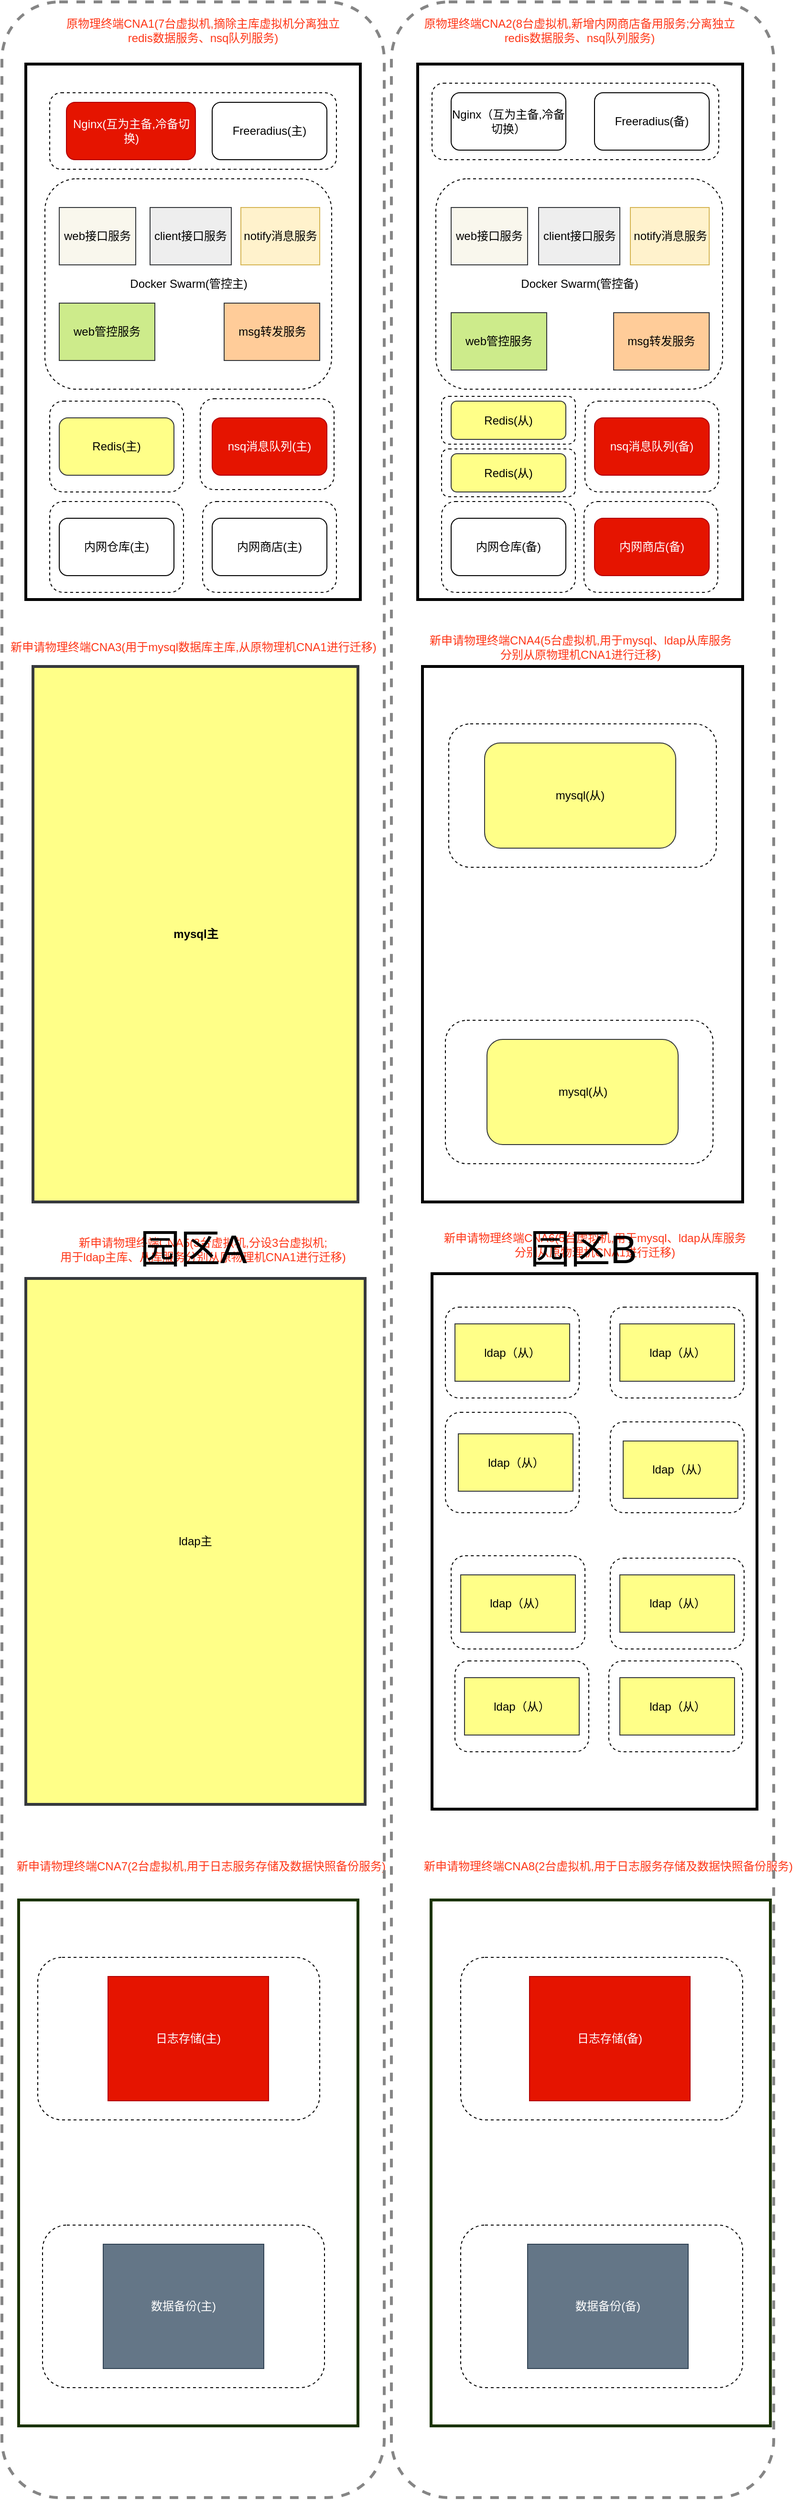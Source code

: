 <mxfile version="14.8.3" type="github">
  <diagram id="-QrNeAgoNjp3CSnFdmaU" name="Page-1">
    <mxGraphModel dx="946" dy="546" grid="1" gridSize="10" guides="1" tooltips="1" connect="1" arrows="1" fold="1" page="1" pageScale="1" pageWidth="827" pageHeight="1169" math="0" shadow="0">
      <root>
        <mxCell id="0" />
        <mxCell id="1" parent="0" />
        <mxCell id="5h1_BoHeQ75gXlJnf-YZ-1" value="ldap主" style="rounded=0;whiteSpace=wrap;html=1;strokeWidth=3;fillColor=#ffff88;strokeColor=#36393d;" vertex="1" parent="1">
          <mxGeometry x="35" y="1360" width="355" height="550" as="geometry" />
        </mxCell>
        <mxCell id="5h1_BoHeQ75gXlJnf-YZ-2" value="" style="rounded=0;whiteSpace=wrap;html=1;strokeWidth=3;" vertex="1" parent="1">
          <mxGeometry x="445" y="90" width="340" height="560" as="geometry" />
        </mxCell>
        <mxCell id="5h1_BoHeQ75gXlJnf-YZ-3" value="" style="rounded=0;whiteSpace=wrap;html=1;strokeWidth=3;" vertex="1" parent="1">
          <mxGeometry x="35" y="90" width="350" height="560" as="geometry" />
        </mxCell>
        <mxCell id="5h1_BoHeQ75gXlJnf-YZ-4" value="" style="rounded=1;whiteSpace=wrap;html=1;dashed=1;" vertex="1" parent="1">
          <mxGeometry x="460" y="110" width="300" height="80" as="geometry" />
        </mxCell>
        <mxCell id="5h1_BoHeQ75gXlJnf-YZ-5" value="" style="rounded=1;whiteSpace=wrap;html=1;dashed=1;" vertex="1" parent="1">
          <mxGeometry x="60" y="120" width="300" height="80" as="geometry" />
        </mxCell>
        <mxCell id="5h1_BoHeQ75gXlJnf-YZ-6" value="nsq消息队列(主)" style="rounded=1;whiteSpace=wrap;html=1;fillColor=#e51400;strokeColor=#B20000;fontColor=#ffffff;" vertex="1" parent="1">
          <mxGeometry x="230" y="460" width="120" height="60" as="geometry" />
        </mxCell>
        <mxCell id="5h1_BoHeQ75gXlJnf-YZ-7" value="Nginx(互为主备,冷备切换)" style="rounded=1;whiteSpace=wrap;html=1;fillColor=#e51400;strokeColor=#B20000;fontColor=#ffffff;" vertex="1" parent="1">
          <mxGeometry x="77.5" y="130" width="135" height="60" as="geometry" />
        </mxCell>
        <mxCell id="5h1_BoHeQ75gXlJnf-YZ-8" value="Nginx（互为主备,冷备切换）" style="rounded=1;whiteSpace=wrap;html=1;" vertex="1" parent="1">
          <mxGeometry x="480" y="120" width="120" height="60" as="geometry" />
        </mxCell>
        <mxCell id="5h1_BoHeQ75gXlJnf-YZ-9" value="Freeradius(主)" style="rounded=1;whiteSpace=wrap;html=1;" vertex="1" parent="1">
          <mxGeometry x="230" y="130" width="120" height="60" as="geometry" />
        </mxCell>
        <mxCell id="5h1_BoHeQ75gXlJnf-YZ-10" value="Freeradius(备)" style="rounded=1;whiteSpace=wrap;html=1;" vertex="1" parent="1">
          <mxGeometry x="630" y="120" width="120" height="60" as="geometry" />
        </mxCell>
        <mxCell id="5h1_BoHeQ75gXlJnf-YZ-11" value="Redis(从)" style="rounded=1;whiteSpace=wrap;html=1;fillColor=#ffff88;strokeColor=#36393d;" vertex="1" parent="1">
          <mxGeometry x="480" y="442.5" width="120" height="40" as="geometry" />
        </mxCell>
        <mxCell id="5h1_BoHeQ75gXlJnf-YZ-12" value="内网仓库(主)" style="rounded=1;whiteSpace=wrap;html=1;" vertex="1" parent="1">
          <mxGeometry x="70" y="565" width="120" height="60" as="geometry" />
        </mxCell>
        <mxCell id="5h1_BoHeQ75gXlJnf-YZ-13" value="内网商店(主)" style="rounded=1;whiteSpace=wrap;html=1;" vertex="1" parent="1">
          <mxGeometry x="230" y="565" width="120" height="60" as="geometry" />
        </mxCell>
        <mxCell id="5h1_BoHeQ75gXlJnf-YZ-14" value="内网仓库(备)" style="rounded=1;whiteSpace=wrap;html=1;" vertex="1" parent="1">
          <mxGeometry x="480" y="565" width="120" height="60" as="geometry" />
        </mxCell>
        <mxCell id="5h1_BoHeQ75gXlJnf-YZ-15" value="内网商店(备)" style="rounded=1;whiteSpace=wrap;html=1;fillColor=#e51400;strokeColor=#B20000;fontColor=#ffffff;" vertex="1" parent="1">
          <mxGeometry x="630" y="565" width="120" height="60" as="geometry" />
        </mxCell>
        <mxCell id="5h1_BoHeQ75gXlJnf-YZ-16" value="&lt;font color=&quot;#FF3617&quot;&gt;新申请物理终端CNA3(用于mysql数据库主库,&lt;/font&gt;&lt;span style=&quot;color: rgb(255 , 54 , 23)&quot;&gt;从原物理机CNA1进行迁移&lt;/span&gt;&lt;font color=&quot;#FF3617&quot;&gt;)&lt;/font&gt;" style="text;html=1;align=center;verticalAlign=middle;resizable=0;points=[];autosize=1;strokeColor=none;" vertex="1" parent="1">
          <mxGeometry x="10" y="690" width="400" height="20" as="geometry" />
        </mxCell>
        <mxCell id="5h1_BoHeQ75gXlJnf-YZ-17" value="&lt;font color=&quot;#FF3617&quot;&gt;原物理终端CNA1(7台虚拟机,摘除主库虚拟机分离独立&lt;br&gt;redis数据服务、nsq队列服务)&lt;/font&gt;" style="text;html=1;align=center;verticalAlign=middle;resizable=0;points=[];autosize=1;strokeColor=none;" vertex="1" parent="1">
          <mxGeometry x="70" y="40" width="300" height="30" as="geometry" />
        </mxCell>
        <mxCell id="5h1_BoHeQ75gXlJnf-YZ-18" value="&lt;font color=&quot;#FF3617&quot;&gt;原物理终端CNA2(8台虚拟机,新增内网商店备用服务;&lt;/font&gt;&lt;span style=&quot;color: rgb(255 , 54 , 23)&quot;&gt;分离独立&lt;/span&gt;&lt;br style=&quot;color: rgb(255 , 54 , 23)&quot;&gt;&lt;span style=&quot;color: rgb(255 , 54 , 23)&quot;&gt;redis数据服务、nsq队列服务&lt;/span&gt;&lt;font color=&quot;#FF3617&quot;&gt;)&lt;/font&gt;" style="text;html=1;align=center;verticalAlign=middle;resizable=0;points=[];autosize=1;strokeColor=none;" vertex="1" parent="1">
          <mxGeometry x="444" y="40" width="340" height="30" as="geometry" />
        </mxCell>
        <mxCell id="5h1_BoHeQ75gXlJnf-YZ-19" value="Redis(主)" style="rounded=1;whiteSpace=wrap;html=1;fillColor=#ffff88;strokeColor=#36393d;" vertex="1" parent="1">
          <mxGeometry x="70" y="460" width="120" height="60" as="geometry" />
        </mxCell>
        <mxCell id="5h1_BoHeQ75gXlJnf-YZ-20" value="Docker Swarm(管控主)" style="html=1;rounded=1;dashed=1;fillColor=none;gradientColor=none;" vertex="1" parent="1">
          <mxGeometry x="55" y="210" width="300" height="220" as="geometry" />
        </mxCell>
        <mxCell id="5h1_BoHeQ75gXlJnf-YZ-21" value="" style="rounded=0;whiteSpace=wrap;html=1;strokeWidth=3;" vertex="1" parent="1">
          <mxGeometry x="450" y="720" width="335" height="560" as="geometry" />
        </mxCell>
        <mxCell id="5h1_BoHeQ75gXlJnf-YZ-22" value="&lt;font color=&quot;#FF3617&quot;&gt;新申请物理终端CNA4(5台虚拟机,用于mysql、ldap从库服务&lt;br&gt;&lt;/font&gt;&lt;span style=&quot;color: rgb(255 , 54 , 23)&quot;&gt;分别从原物理机CNA1进行迁移&lt;/span&gt;&lt;font color=&quot;#FF3617&quot;&gt;)&lt;/font&gt;" style="text;html=1;align=center;verticalAlign=middle;resizable=0;points=[];autosize=1;strokeColor=none;" vertex="1" parent="1">
          <mxGeometry x="450" y="685" width="330" height="30" as="geometry" />
        </mxCell>
        <mxCell id="5h1_BoHeQ75gXlJnf-YZ-23" value="" style="html=1;dashed=1;rounded=1;fillColor=none;" vertex="1" parent="1">
          <mxGeometry x="60" y="442.5" width="140" height="95" as="geometry" />
        </mxCell>
        <mxCell id="5h1_BoHeQ75gXlJnf-YZ-24" value="" style="html=1;dashed=1;rounded=1;fillColor=none;" vertex="1" parent="1">
          <mxGeometry x="60" y="547.5" width="140" height="95" as="geometry" />
        </mxCell>
        <mxCell id="5h1_BoHeQ75gXlJnf-YZ-25" value="" style="html=1;dashed=1;rounded=1;fillColor=none;" vertex="1" parent="1">
          <mxGeometry x="220" y="547.5" width="140" height="95" as="geometry" />
        </mxCell>
        <mxCell id="5h1_BoHeQ75gXlJnf-YZ-26" value="" style="html=1;dashed=1;rounded=1;fillColor=none;" vertex="1" parent="1">
          <mxGeometry x="470" y="547.5" width="140" height="95" as="geometry" />
        </mxCell>
        <mxCell id="5h1_BoHeQ75gXlJnf-YZ-27" value="mysql(从)" style="rounded=1;whiteSpace=wrap;html=1;fillColor=#ffff88;strokeColor=#36393d;" vertex="1" parent="1">
          <mxGeometry x="515" y="800" width="200" height="110" as="geometry" />
        </mxCell>
        <mxCell id="5h1_BoHeQ75gXlJnf-YZ-28" value="&lt;span style=&quot;color: rgb(255 , 54 , 23)&quot;&gt;新申请物理终端CNA5(3台虚拟机,分设3台虚拟机;&lt;/span&gt;&lt;br style=&quot;color: rgb(255 , 54 , 23)&quot;&gt;&lt;span style=&quot;color: rgb(255 , 54 , 23)&quot;&gt;用于ldap主库、从库服务分别从原物理机CNA1进行迁移)&lt;/span&gt;" style="text;html=1;align=center;verticalAlign=middle;resizable=0;points=[];autosize=1;strokeColor=none;" vertex="1" parent="1">
          <mxGeometry x="65" y="1315" width="310" height="30" as="geometry" />
        </mxCell>
        <mxCell id="5h1_BoHeQ75gXlJnf-YZ-29" value="" style="rounded=0;whiteSpace=wrap;html=1;strokeWidth=3;" vertex="1" parent="1">
          <mxGeometry x="460" y="1355" width="340" height="560" as="geometry" />
        </mxCell>
        <mxCell id="5h1_BoHeQ75gXlJnf-YZ-30" value="" style="html=1;dashed=1;rounded=1;fillColor=none;" vertex="1" parent="1">
          <mxGeometry x="619" y="547.5" width="140" height="95" as="geometry" />
        </mxCell>
        <mxCell id="5h1_BoHeQ75gXlJnf-YZ-31" value="nsq消息队列(备)" style="rounded=1;whiteSpace=wrap;html=1;fillColor=#e51400;strokeColor=#B20000;fontColor=#ffffff;" vertex="1" parent="1">
          <mxGeometry x="630" y="460" width="120" height="60" as="geometry" />
        </mxCell>
        <mxCell id="5h1_BoHeQ75gXlJnf-YZ-32" value="" style="html=1;dashed=1;rounded=1;fillColor=none;" vertex="1" parent="1">
          <mxGeometry x="217.5" y="440" width="140" height="95" as="geometry" />
        </mxCell>
        <mxCell id="5h1_BoHeQ75gXlJnf-YZ-33" value="" style="html=1;dashed=1;rounded=1;fillColor=none;" vertex="1" parent="1">
          <mxGeometry x="620" y="442.5" width="140" height="95" as="geometry" />
        </mxCell>
        <mxCell id="5h1_BoHeQ75gXlJnf-YZ-34" value="web接口服务" style="rounded=0;whiteSpace=wrap;html=1;strokeColor=#36393d;fillColor=#f9f7ed;" vertex="1" parent="1">
          <mxGeometry x="70" y="240" width="80" height="60" as="geometry" />
        </mxCell>
        <mxCell id="5h1_BoHeQ75gXlJnf-YZ-35" value="client接口服务" style="rounded=0;whiteSpace=wrap;html=1;strokeColor=#36393d;fillColor=#eeeeee;" vertex="1" parent="1">
          <mxGeometry x="165" y="240" width="85" height="60" as="geometry" />
        </mxCell>
        <mxCell id="5h1_BoHeQ75gXlJnf-YZ-36" value="msg转发服务" style="rounded=0;whiteSpace=wrap;html=1;strokeColor=#36393d;fillColor=#ffcc99;" vertex="1" parent="1">
          <mxGeometry x="242.5" y="340" width="100" height="60" as="geometry" />
        </mxCell>
        <mxCell id="5h1_BoHeQ75gXlJnf-YZ-37" value="web管控服务" style="rounded=0;whiteSpace=wrap;html=1;strokeColor=#36393d;fillColor=#cdeb8b;" vertex="1" parent="1">
          <mxGeometry x="70" y="340" width="100" height="60" as="geometry" />
        </mxCell>
        <mxCell id="5h1_BoHeQ75gXlJnf-YZ-38" value="notify消息服务" style="rounded=0;whiteSpace=wrap;html=1;strokeColor=#d6b656;fillColor=#fff2cc;" vertex="1" parent="1">
          <mxGeometry x="260" y="240" width="82.5" height="60" as="geometry" />
        </mxCell>
        <mxCell id="5h1_BoHeQ75gXlJnf-YZ-39" value="web接口服务" style="rounded=0;whiteSpace=wrap;html=1;strokeColor=#36393d;fillColor=#f9f7ed;" vertex="1" parent="1">
          <mxGeometry x="480" y="240" width="80" height="60" as="geometry" />
        </mxCell>
        <mxCell id="5h1_BoHeQ75gXlJnf-YZ-40" value="client接口服务" style="rounded=0;whiteSpace=wrap;html=1;strokeColor=#36393d;fillColor=#eeeeee;" vertex="1" parent="1">
          <mxGeometry x="571.5" y="240" width="85" height="60" as="geometry" />
        </mxCell>
        <mxCell id="5h1_BoHeQ75gXlJnf-YZ-41" value="Docker Swarm(管控备)" style="html=1;rounded=1;dashed=1;fillColor=none;gradientColor=none;" vertex="1" parent="1">
          <mxGeometry x="464" y="210" width="300" height="220" as="geometry" />
        </mxCell>
        <mxCell id="5h1_BoHeQ75gXlJnf-YZ-42" value="notify消息服务" style="rounded=0;whiteSpace=wrap;html=1;strokeColor=#d6b656;fillColor=#fff2cc;" vertex="1" parent="1">
          <mxGeometry x="667.5" y="240" width="82.5" height="60" as="geometry" />
        </mxCell>
        <mxCell id="5h1_BoHeQ75gXlJnf-YZ-43" value="web管控服务" style="rounded=0;whiteSpace=wrap;html=1;strokeColor=#36393d;fillColor=#cdeb8b;" vertex="1" parent="1">
          <mxGeometry x="480" y="350" width="100" height="60" as="geometry" />
        </mxCell>
        <mxCell id="5h1_BoHeQ75gXlJnf-YZ-44" value="msg转发服务" style="rounded=0;whiteSpace=wrap;html=1;strokeColor=#36393d;fillColor=#ffcc99;" vertex="1" parent="1">
          <mxGeometry x="650" y="350" width="100" height="60" as="geometry" />
        </mxCell>
        <mxCell id="5h1_BoHeQ75gXlJnf-YZ-45" value="Redis(从)" style="rounded=1;whiteSpace=wrap;html=1;fillColor=#ffff88;strokeColor=#36393d;" vertex="1" parent="1">
          <mxGeometry x="480" y="497.5" width="120" height="40" as="geometry" />
        </mxCell>
        <mxCell id="5h1_BoHeQ75gXlJnf-YZ-46" value="" style="html=1;dashed=1;rounded=1;fillColor=none;" vertex="1" parent="1">
          <mxGeometry x="470" y="437.5" width="140" height="50" as="geometry" />
        </mxCell>
        <mxCell id="5h1_BoHeQ75gXlJnf-YZ-47" value="" style="html=1;dashed=1;rounded=1;fillColor=none;" vertex="1" parent="1">
          <mxGeometry x="470" y="492.5" width="140" height="50" as="geometry" />
        </mxCell>
        <mxCell id="5h1_BoHeQ75gXlJnf-YZ-48" value="mysql主" style="rounded=0;whiteSpace=wrap;html=1;strokeWidth=3;fontStyle=1;fillColor=#ffff88;strokeColor=#36393d;" vertex="1" parent="1">
          <mxGeometry x="42.5" y="720" width="340" height="560" as="geometry" />
        </mxCell>
        <mxCell id="5h1_BoHeQ75gXlJnf-YZ-49" value="" style="html=1;dashed=1;rounded=1;fillColor=none;" vertex="1" parent="1">
          <mxGeometry x="477.5" y="780" width="280" height="150" as="geometry" />
        </mxCell>
        <mxCell id="5h1_BoHeQ75gXlJnf-YZ-50" value="ldap（从）" style="rounded=0;whiteSpace=wrap;html=1;strokeColor=#36393d;fillColor=#ffff88;" vertex="1" parent="1">
          <mxGeometry x="487.5" y="1522.5" width="120" height="60" as="geometry" />
        </mxCell>
        <mxCell id="5h1_BoHeQ75gXlJnf-YZ-51" value="&lt;span&gt;ldap（从）&lt;/span&gt;" style="rounded=0;whiteSpace=wrap;html=1;strokeColor=#36393d;fillColor=#ffff88;" vertex="1" parent="1">
          <mxGeometry x="660" y="1530" width="120" height="60" as="geometry" />
        </mxCell>
        <mxCell id="5h1_BoHeQ75gXlJnf-YZ-52" value="ldap（从）" style="rounded=0;whiteSpace=wrap;html=1;strokeColor=#36393d;fillColor=#ffff88;" vertex="1" parent="1">
          <mxGeometry x="484" y="1407.5" width="120" height="60" as="geometry" />
        </mxCell>
        <mxCell id="5h1_BoHeQ75gXlJnf-YZ-53" value="ldap（从）" style="rounded=0;whiteSpace=wrap;html=1;strokeColor=#36393d;fillColor=#ffff88;" vertex="1" parent="1">
          <mxGeometry x="656.5" y="1407.5" width="120" height="60" as="geometry" />
        </mxCell>
        <mxCell id="5h1_BoHeQ75gXlJnf-YZ-54" value="" style="html=1;dashed=1;rounded=1;fillColor=none;" vertex="1" parent="1">
          <mxGeometry x="474" y="1500" width="140" height="105" as="geometry" />
        </mxCell>
        <mxCell id="5h1_BoHeQ75gXlJnf-YZ-55" value="" style="html=1;dashed=1;rounded=1;fillColor=none;" vertex="1" parent="1">
          <mxGeometry x="646.5" y="1510" width="140" height="95" as="geometry" />
        </mxCell>
        <mxCell id="5h1_BoHeQ75gXlJnf-YZ-56" value="" style="html=1;dashed=1;rounded=1;fillColor=none;" vertex="1" parent="1">
          <mxGeometry x="474" y="1390" width="140" height="95" as="geometry" />
        </mxCell>
        <mxCell id="5h1_BoHeQ75gXlJnf-YZ-57" value="" style="html=1;dashed=1;rounded=1;fillColor=none;" vertex="1" parent="1">
          <mxGeometry x="646.5" y="1390" width="140" height="95" as="geometry" />
        </mxCell>
        <mxCell id="5h1_BoHeQ75gXlJnf-YZ-58" value="" style="html=1;dashed=1;rounded=1;fillColor=none;" vertex="1" parent="1">
          <mxGeometry x="474" y="1090" width="280" height="150" as="geometry" />
        </mxCell>
        <mxCell id="5h1_BoHeQ75gXlJnf-YZ-59" value="mysql(从)" style="rounded=1;whiteSpace=wrap;html=1;fillColor=#ffff88;strokeColor=#36393d;" vertex="1" parent="1">
          <mxGeometry x="517.5" y="1110" width="200" height="110" as="geometry" />
        </mxCell>
        <mxCell id="5h1_BoHeQ75gXlJnf-YZ-60" value="&lt;span style=&quot;color: rgb(255 , 54 , 23)&quot;&gt;新申请物理终端CNA6&lt;/span&gt;&lt;span style=&quot;color: rgb(255 , 54 , 23)&quot;&gt;(5台虚拟机,用于mysql、ldap从库服务&lt;br&gt;&lt;/span&gt;&lt;span style=&quot;color: rgb(255 , 54 , 23)&quot;&gt;分别从原物理机CNA1进行迁移&lt;/span&gt;&lt;span style=&quot;color: rgb(255 , 54 , 23)&quot;&gt;)&lt;/span&gt;" style="text;html=1;align=center;verticalAlign=middle;resizable=0;points=[];autosize=1;strokeColor=none;" vertex="1" parent="1">
          <mxGeometry x="465" y="1310" width="330" height="30" as="geometry" />
        </mxCell>
        <mxCell id="5h1_BoHeQ75gXlJnf-YZ-61" value="" style="html=1;dashed=1;rounded=1;fillColor=none;" vertex="1" parent="1">
          <mxGeometry x="480" y="1650" width="140" height="97.5" as="geometry" />
        </mxCell>
        <mxCell id="5h1_BoHeQ75gXlJnf-YZ-62" value="ldap（从）" style="rounded=0;whiteSpace=wrap;html=1;strokeColor=#36393d;fillColor=#ffff88;" vertex="1" parent="1">
          <mxGeometry x="490" y="1670" width="120" height="60" as="geometry" />
        </mxCell>
        <mxCell id="5h1_BoHeQ75gXlJnf-YZ-63" value="" style="html=1;dashed=1;rounded=1;fillColor=none;" vertex="1" parent="1">
          <mxGeometry x="484" y="1760" width="140" height="95" as="geometry" />
        </mxCell>
        <mxCell id="5h1_BoHeQ75gXlJnf-YZ-64" value="ldap（从）" style="rounded=0;whiteSpace=wrap;html=1;strokeColor=#36393d;fillColor=#ffff88;" vertex="1" parent="1">
          <mxGeometry x="494" y="1777.5" width="120" height="60" as="geometry" />
        </mxCell>
        <mxCell id="5h1_BoHeQ75gXlJnf-YZ-65" value="" style="html=1;dashed=1;rounded=1;fillColor=none;" vertex="1" parent="1">
          <mxGeometry x="646.5" y="1652.5" width="140" height="95" as="geometry" />
        </mxCell>
        <mxCell id="5h1_BoHeQ75gXlJnf-YZ-66" value="ldap（从）" style="rounded=0;whiteSpace=wrap;html=1;strokeColor=#36393d;fillColor=#ffff88;" vertex="1" parent="1">
          <mxGeometry x="656.5" y="1670" width="120" height="60" as="geometry" />
        </mxCell>
        <mxCell id="5h1_BoHeQ75gXlJnf-YZ-67" value="" style="html=1;dashed=1;rounded=1;fillColor=none;" vertex="1" parent="1">
          <mxGeometry x="645" y="1760" width="140" height="95" as="geometry" />
        </mxCell>
        <mxCell id="5h1_BoHeQ75gXlJnf-YZ-68" value="ldap（从）" style="rounded=0;whiteSpace=wrap;html=1;strokeColor=#36393d;fillColor=#ffff88;" vertex="1" parent="1">
          <mxGeometry x="656.5" y="1777.5" width="120" height="60" as="geometry" />
        </mxCell>
        <mxCell id="5h1_BoHeQ75gXlJnf-YZ-69" value="&lt;span style=&quot;color: rgb(255 , 54 , 23)&quot;&gt;新申请物理终端CNA7&lt;/span&gt;&lt;span style=&quot;color: rgb(255 , 54 , 23)&quot;&gt;(2台虚拟机,用于日志服务存储及数据快照备份服务&lt;/span&gt;&lt;span style=&quot;color: rgb(255 , 54 , 23)&quot;&gt;)&lt;/span&gt;" style="text;html=1;align=center;verticalAlign=middle;resizable=0;points=[];autosize=1;strokeColor=none;" vertex="1" parent="1">
          <mxGeometry x="17.5" y="1965" width="400" height="20" as="geometry" />
        </mxCell>
        <mxCell id="5h1_BoHeQ75gXlJnf-YZ-70" value="" style="rounded=0;whiteSpace=wrap;html=1;strokeWidth=3;fontColor=#ffffff;fillColor=#FFFFFF;strokeColor=#1A3300;" vertex="1" parent="1">
          <mxGeometry x="27.5" y="2010" width="355" height="550" as="geometry" />
        </mxCell>
        <mxCell id="5h1_BoHeQ75gXlJnf-YZ-71" value="日志存储(主)" style="rounded=0;whiteSpace=wrap;html=1;strokeColor=#B20000;fillColor=#e51400;fontColor=#ffffff;" vertex="1" parent="1">
          <mxGeometry x="121" y="2090" width="168" height="130" as="geometry" />
        </mxCell>
        <mxCell id="5h1_BoHeQ75gXlJnf-YZ-72" value="数据备份(主)" style="rounded=0;whiteSpace=wrap;html=1;strokeColor=#314354;fillColor=#647687;fontColor=#ffffff;" vertex="1" parent="1">
          <mxGeometry x="116" y="2370" width="168" height="130" as="geometry" />
        </mxCell>
        <mxCell id="5h1_BoHeQ75gXlJnf-YZ-73" value="" style="html=1;dashed=1;rounded=1;fillColor=none;" vertex="1" parent="1">
          <mxGeometry x="47.5" y="2070" width="295" height="170" as="geometry" />
        </mxCell>
        <mxCell id="5h1_BoHeQ75gXlJnf-YZ-74" value="" style="html=1;dashed=1;rounded=1;fillColor=none;" vertex="1" parent="1">
          <mxGeometry x="52.5" y="2350" width="295" height="170" as="geometry" />
        </mxCell>
        <mxCell id="5h1_BoHeQ75gXlJnf-YZ-75" value="&lt;span style=&quot;color: rgb(255 , 54 , 23)&quot;&gt;新申请物理终端CNA8&lt;/span&gt;&lt;span style=&quot;color: rgb(255 , 54 , 23)&quot;&gt;(2台虚拟机,用于日志服务存储及数据快照备份服务&lt;/span&gt;&lt;span style=&quot;color: rgb(255 , 54 , 23)&quot;&gt;)&lt;/span&gt;" style="text;html=1;align=center;verticalAlign=middle;resizable=0;points=[];autosize=1;strokeColor=none;" vertex="1" parent="1">
          <mxGeometry x="444" y="1965" width="400" height="20" as="geometry" />
        </mxCell>
        <mxCell id="5h1_BoHeQ75gXlJnf-YZ-76" value="" style="rounded=0;whiteSpace=wrap;html=1;strokeWidth=3;fontColor=#ffffff;fillColor=#FFFFFF;strokeColor=#1A3300;" vertex="1" parent="1">
          <mxGeometry x="459" y="2010" width="355" height="550" as="geometry" />
        </mxCell>
        <mxCell id="5h1_BoHeQ75gXlJnf-YZ-77" value="" style="html=1;dashed=1;rounded=1;fillColor=none;" vertex="1" parent="1">
          <mxGeometry x="490" y="2070" width="295" height="170" as="geometry" />
        </mxCell>
        <mxCell id="5h1_BoHeQ75gXlJnf-YZ-78" value="日志存储(备)" style="rounded=0;whiteSpace=wrap;html=1;strokeColor=#B20000;fillColor=#e51400;fontColor=#ffffff;" vertex="1" parent="1">
          <mxGeometry x="562" y="2090" width="168" height="130" as="geometry" />
        </mxCell>
        <mxCell id="5h1_BoHeQ75gXlJnf-YZ-79" value="" style="html=1;dashed=1;rounded=1;fillColor=none;" vertex="1" parent="1">
          <mxGeometry x="490" y="2350" width="295" height="170" as="geometry" />
        </mxCell>
        <mxCell id="5h1_BoHeQ75gXlJnf-YZ-80" value="数据备份(备)" style="rounded=0;whiteSpace=wrap;html=1;strokeColor=#314354;fillColor=#647687;fontColor=#ffffff;" vertex="1" parent="1">
          <mxGeometry x="560" y="2370" width="168" height="130" as="geometry" />
        </mxCell>
        <mxCell id="5h1_BoHeQ75gXlJnf-YZ-81" value="&lt;font style=&quot;font-size: 42px&quot;&gt;园区A&lt;/font&gt;" style="html=1;dashed=1;rounded=1;fillColor=none;strokeColor=#858585;strokeWidth=3;" vertex="1" parent="1">
          <mxGeometry x="10" y="25" width="400" height="2610" as="geometry" />
        </mxCell>
        <mxCell id="5h1_BoHeQ75gXlJnf-YZ-82" value="&lt;font style=&quot;font-size: 42px&quot;&gt;园区B&lt;/font&gt;" style="html=1;dashed=1;rounded=1;fillColor=none;strokeColor=#858585;strokeWidth=3;" vertex="1" parent="1">
          <mxGeometry x="417.5" y="25" width="400" height="2610" as="geometry" />
        </mxCell>
      </root>
    </mxGraphModel>
  </diagram>
</mxfile>

